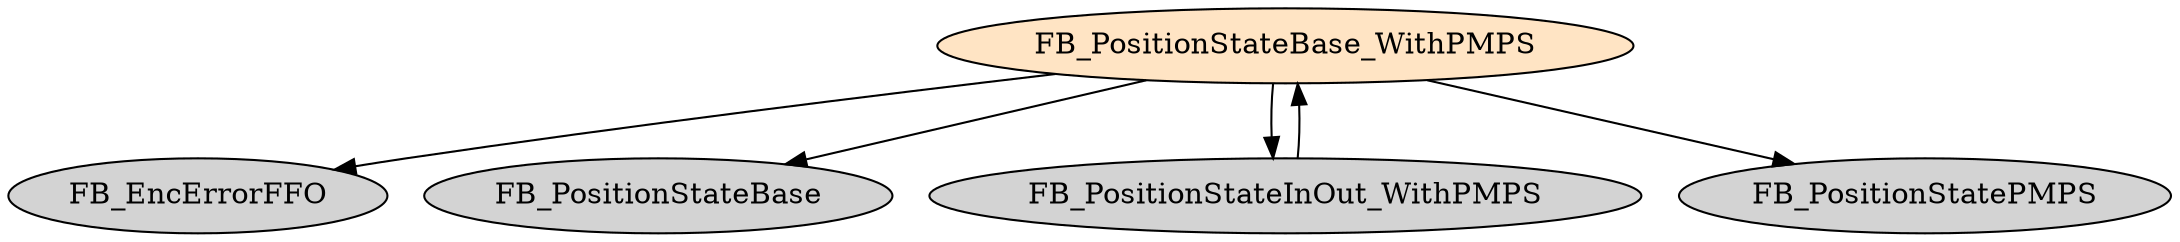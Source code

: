 digraph FB_PositionStateBase_WithPMPS {
     node [style=filled]
    FB_PositionStateBase_WithPMPS [fillcolor = bisque];
    FB_PositionStateBase_WithPMPS -> FB_EncErrorFFO;
    FB_PositionStateBase_WithPMPS -> FB_PositionStateBase;
    FB_PositionStateBase_WithPMPS -> FB_PositionStateInOut_WithPMPS;
    FB_PositionStateBase_WithPMPS -> FB_PositionStatePMPS;
    FB_PositionStateInOut_WithPMPS -> FB_PositionStateBase_WithPMPS;
}
